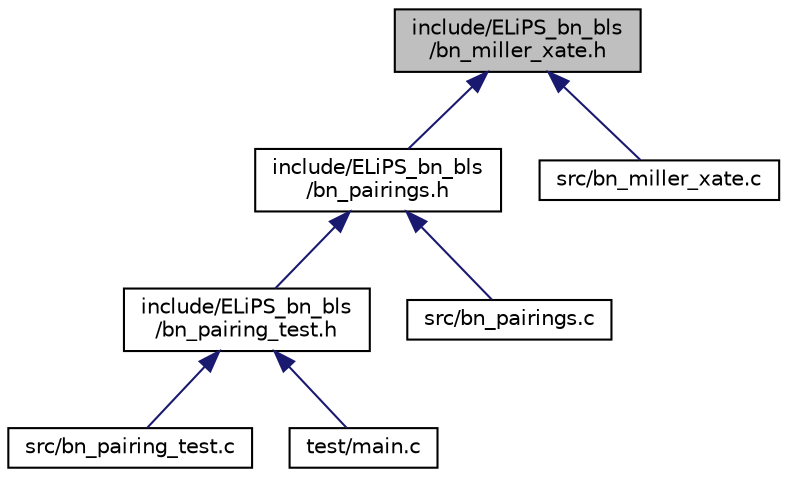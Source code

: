 digraph "include/ELiPS_bn_bls/bn_miller_xate.h"
{
  edge [fontname="Helvetica",fontsize="10",labelfontname="Helvetica",labelfontsize="10"];
  node [fontname="Helvetica",fontsize="10",shape=record];
  Node26 [label="include/ELiPS_bn_bls\l/bn_miller_xate.h",height=0.2,width=0.4,color="black", fillcolor="grey75", style="filled", fontcolor="black"];
  Node26 -> Node27 [dir="back",color="midnightblue",fontsize="10",style="solid"];
  Node27 [label="include/ELiPS_bn_bls\l/bn_pairings.h",height=0.2,width=0.4,color="black", fillcolor="white", style="filled",URL="$bn__pairings_8h.html"];
  Node27 -> Node28 [dir="back",color="midnightblue",fontsize="10",style="solid"];
  Node28 [label="include/ELiPS_bn_bls\l/bn_pairing_test.h",height=0.2,width=0.4,color="black", fillcolor="white", style="filled",URL="$bn__pairing__test_8h.html"];
  Node28 -> Node29 [dir="back",color="midnightblue",fontsize="10",style="solid"];
  Node29 [label="src/bn_pairing_test.c",height=0.2,width=0.4,color="black", fillcolor="white", style="filled",URL="$bn__pairing__test_8c.html"];
  Node28 -> Node30 [dir="back",color="midnightblue",fontsize="10",style="solid"];
  Node30 [label="test/main.c",height=0.2,width=0.4,color="black", fillcolor="white", style="filled",URL="$main_8c.html"];
  Node27 -> Node31 [dir="back",color="midnightblue",fontsize="10",style="solid"];
  Node31 [label="src/bn_pairings.c",height=0.2,width=0.4,color="black", fillcolor="white", style="filled",URL="$bn__pairings_8c.html"];
  Node26 -> Node32 [dir="back",color="midnightblue",fontsize="10",style="solid"];
  Node32 [label="src/bn_miller_xate.c",height=0.2,width=0.4,color="black", fillcolor="white", style="filled",URL="$bn__miller__xate_8c.html"];
}
